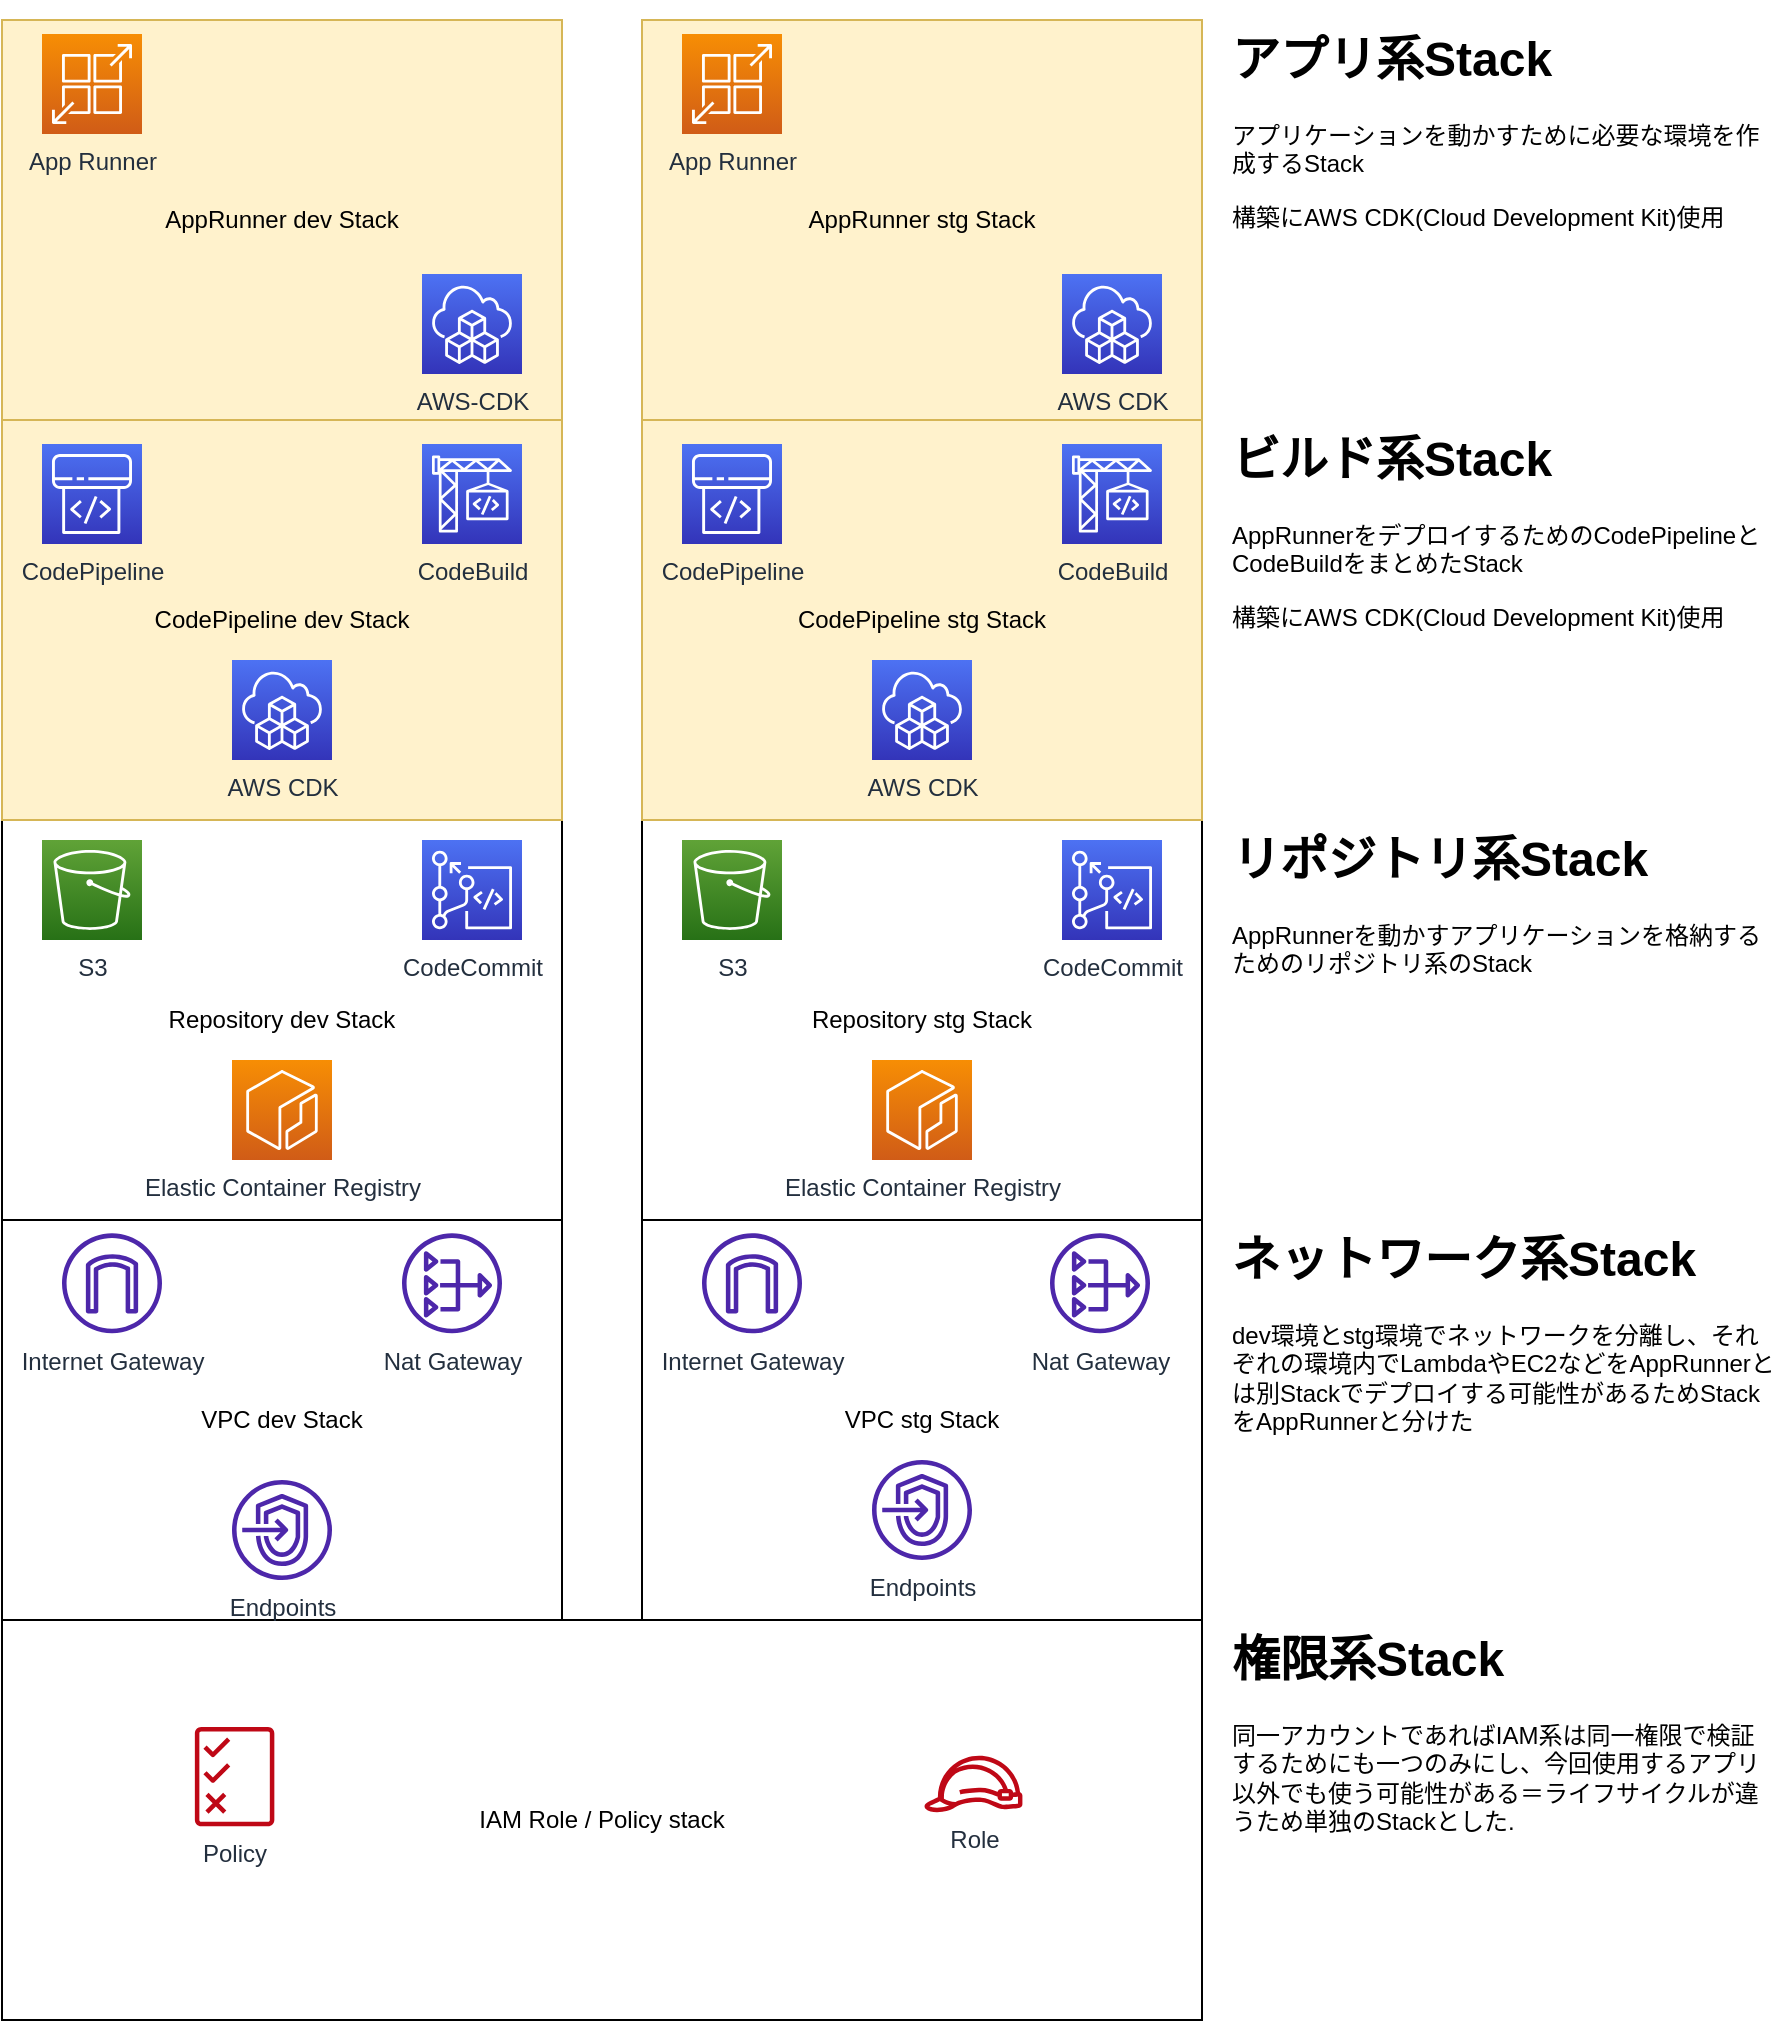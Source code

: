 <mxfile>
    <diagram id="Pj_RhXSgA7xHTGvdZZdB" name="ページ1">
        <mxGraphModel dx="1118" dy="1951" grid="1" gridSize="10" guides="1" tooltips="1" connect="1" arrows="1" fold="1" page="1" pageScale="1" pageWidth="827" pageHeight="1169" math="0" shadow="0">
            <root>
                <mxCell id="0"/>
                <mxCell id="1" parent="0"/>
                <mxCell id="28" value="&lt;h1&gt;権限系Stack&lt;/h1&gt;&lt;p&gt;同一アカウントであればIAM系は同一権限で検証するためにも一つのみにし、今回使用するアプリ以外でも使う可能性がある＝ライフサイクルが違うため単独のStackとした.&lt;/p&gt;" style="text;html=1;strokeColor=none;fillColor=none;spacing=5;spacingTop=-20;whiteSpace=wrap;overflow=hidden;rounded=0;" vertex="1" parent="1">
                    <mxGeometry x="690" y="710" width="280" height="200" as="geometry"/>
                </mxCell>
                <mxCell id="29" value="&lt;h1&gt;ネットワーク系Stack&lt;/h1&gt;&lt;p&gt;dev環境とstg環境でネットワークを分離し、それぞれの環境内でLambdaやEC2などをAppRunnerとは別Stackでデプロイする可能性があるためStackをAppRunnerと分けた&lt;/p&gt;" style="text;html=1;strokeColor=none;fillColor=none;spacing=5;spacingTop=-20;whiteSpace=wrap;overflow=hidden;rounded=0;" vertex="1" parent="1">
                    <mxGeometry x="690" y="510" width="280" height="200" as="geometry"/>
                </mxCell>
                <mxCell id="30" value="&lt;h1&gt;ビルド系Stack&lt;/h1&gt;&lt;p&gt;AppRunnerをデプロイするためのCodePipelineとCodeBuildをまとめたStack&lt;/p&gt;&lt;p&gt;構築にAWS CDK(Cloud Development Kit)使用&lt;br&gt;&lt;/p&gt;" style="text;html=1;strokeColor=none;fillColor=none;spacing=5;spacingTop=-20;whiteSpace=wrap;overflow=hidden;rounded=0;" vertex="1" parent="1">
                    <mxGeometry x="690" y="110" width="280" height="200" as="geometry"/>
                </mxCell>
                <mxCell id="35" value="&lt;h1&gt;アプリ系Stack&lt;/h1&gt;&lt;p&gt;アプリケーションを動かすために必要な環境を作成するStack&lt;/p&gt;&lt;p&gt;構築にAWS CDK(Cloud Development Kit)使用&lt;/p&gt;" style="text;html=1;strokeColor=none;fillColor=none;spacing=5;spacingTop=-20;whiteSpace=wrap;overflow=hidden;rounded=0;" vertex="1" parent="1">
                    <mxGeometry x="690" y="-90" width="280" height="200" as="geometry"/>
                </mxCell>
                <mxCell id="38" value="&lt;h1&gt;リポジトリ系Stack&lt;/h1&gt;&lt;p&gt;AppRunnerを動かすアプリケーションを格納するためのリポジトリ系のStack&lt;/p&gt;" style="text;html=1;strokeColor=none;fillColor=none;spacing=5;spacingTop=-20;whiteSpace=wrap;overflow=hidden;rounded=0;" vertex="1" parent="1">
                    <mxGeometry x="690" y="310" width="280" height="200" as="geometry"/>
                </mxCell>
                <mxCell id="42" value="" style="group" vertex="1" connectable="0" parent="1">
                    <mxGeometry x="80" y="710" width="600" height="200" as="geometry"/>
                </mxCell>
                <mxCell id="56" value="" style="group" vertex="1" connectable="0" parent="42">
                    <mxGeometry width="600" height="200" as="geometry"/>
                </mxCell>
                <mxCell id="2" value="IAM Role / Policy stack" style="rounded=0;whiteSpace=wrap;html=1;" vertex="1" parent="56">
                    <mxGeometry width="600" height="200" as="geometry"/>
                </mxCell>
                <mxCell id="12" value="Role" style="sketch=0;outlineConnect=0;fontColor=#232F3E;gradientColor=none;fillColor=#BF0816;strokeColor=none;dashed=0;verticalLabelPosition=bottom;verticalAlign=top;align=center;html=1;fontSize=12;fontStyle=0;aspect=fixed;pointerEvents=1;shape=mxgraph.aws4.role;" vertex="1" parent="56">
                    <mxGeometry x="460.714" y="67.867" width="50" height="28.2" as="geometry"/>
                </mxCell>
                <mxCell id="27" value="Policy" style="sketch=0;outlineConnect=0;fontColor=#232F3E;gradientColor=none;fillColor=#BF0816;strokeColor=none;dashed=0;verticalLabelPosition=bottom;verticalAlign=top;align=center;html=1;fontSize=12;fontStyle=0;aspect=fixed;pointerEvents=1;shape=mxgraph.aws4.permissions;" vertex="1" parent="56">
                    <mxGeometry x="96.429" y="53.333" width="39.74" height="50" as="geometry"/>
                </mxCell>
                <mxCell id="48" value="" style="group" vertex="1" connectable="0" parent="1">
                    <mxGeometry x="80" y="510" width="280" height="200" as="geometry"/>
                </mxCell>
                <mxCell id="4" value="VPC dev Stack" style="rounded=0;whiteSpace=wrap;html=1;" vertex="1" parent="48">
                    <mxGeometry width="280" height="200" as="geometry"/>
                </mxCell>
                <mxCell id="13" value="Nat Gateway" style="sketch=0;outlineConnect=0;fontColor=#232F3E;gradientColor=none;fillColor=#4D27AA;strokeColor=none;dashed=0;verticalLabelPosition=bottom;verticalAlign=top;align=center;html=1;fontSize=12;fontStyle=0;aspect=fixed;pointerEvents=1;shape=mxgraph.aws4.nat_gateway;" vertex="1" parent="48">
                    <mxGeometry x="200" y="6.67" width="50" height="50" as="geometry"/>
                </mxCell>
                <mxCell id="14" value="Endpoints" style="sketch=0;outlineConnect=0;fontColor=#232F3E;gradientColor=none;fillColor=#4D27AA;strokeColor=none;dashed=0;verticalLabelPosition=bottom;verticalAlign=top;align=center;html=1;fontSize=12;fontStyle=0;aspect=fixed;pointerEvents=1;shape=mxgraph.aws4.endpoints;" vertex="1" parent="48">
                    <mxGeometry x="115" y="130.003" width="50" height="50" as="geometry"/>
                </mxCell>
                <mxCell id="15" value="Internet Gateway" style="sketch=0;outlineConnect=0;fontColor=#232F3E;gradientColor=none;fillColor=#4D27AA;strokeColor=none;dashed=0;verticalLabelPosition=bottom;verticalAlign=top;align=center;html=1;fontSize=12;fontStyle=0;aspect=fixed;pointerEvents=1;shape=mxgraph.aws4.internet_gateway;" vertex="1" parent="48">
                    <mxGeometry x="30" y="6.67" width="50" height="50" as="geometry"/>
                </mxCell>
                <mxCell id="49" value="" style="group" vertex="1" connectable="0" parent="1">
                    <mxGeometry x="400" y="510" width="280" height="200" as="geometry"/>
                </mxCell>
                <mxCell id="6" value="VPC stg Stack" style="rounded=0;whiteSpace=wrap;html=1;" vertex="1" parent="49">
                    <mxGeometry width="280" height="200" as="geometry"/>
                </mxCell>
                <mxCell id="16" value="Nat Gateway" style="sketch=0;outlineConnect=0;fontColor=#232F3E;gradientColor=none;fillColor=#4D27AA;strokeColor=none;dashed=0;verticalLabelPosition=bottom;verticalAlign=top;align=center;html=1;fontSize=12;fontStyle=0;aspect=fixed;pointerEvents=1;shape=mxgraph.aws4.nat_gateway;" vertex="1" parent="49">
                    <mxGeometry x="204" y="6.667" width="50" height="50" as="geometry"/>
                </mxCell>
                <mxCell id="17" value="Endpoints" style="sketch=0;outlineConnect=0;fontColor=#232F3E;gradientColor=none;fillColor=#4D27AA;strokeColor=none;dashed=0;verticalLabelPosition=bottom;verticalAlign=top;align=center;html=1;fontSize=12;fontStyle=0;aspect=fixed;pointerEvents=1;shape=mxgraph.aws4.endpoints;" vertex="1" parent="49">
                    <mxGeometry x="115" y="120" width="50" height="50" as="geometry"/>
                </mxCell>
                <mxCell id="18" value="Internet Gateway" style="sketch=0;outlineConnect=0;fontColor=#232F3E;gradientColor=none;fillColor=#4D27AA;strokeColor=none;dashed=0;verticalLabelPosition=bottom;verticalAlign=top;align=center;html=1;fontSize=12;fontStyle=0;aspect=fixed;pointerEvents=1;shape=mxgraph.aws4.internet_gateway;" vertex="1" parent="49">
                    <mxGeometry x="30" y="6.667" width="50" height="50" as="geometry"/>
                </mxCell>
                <mxCell id="50" value="" style="group" vertex="1" connectable="0" parent="1">
                    <mxGeometry x="80" y="310" width="280" height="200" as="geometry"/>
                </mxCell>
                <mxCell id="36" value="Repository dev Stack" style="rounded=0;whiteSpace=wrap;html=1;" vertex="1" parent="50">
                    <mxGeometry width="280" height="200" as="geometry"/>
                </mxCell>
                <mxCell id="39" value="S3" style="sketch=0;points=[[0,0,0],[0.25,0,0],[0.5,0,0],[0.75,0,0],[1,0,0],[0,1,0],[0.25,1,0],[0.5,1,0],[0.75,1,0],[1,1,0],[0,0.25,0],[0,0.5,0],[0,0.75,0],[1,0.25,0],[1,0.5,0],[1,0.75,0]];outlineConnect=0;fontColor=#232F3E;gradientColor=#60A337;gradientDirection=north;fillColor=#277116;strokeColor=#ffffff;dashed=0;verticalLabelPosition=bottom;verticalAlign=top;align=center;html=1;fontSize=12;fontStyle=0;aspect=fixed;shape=mxgraph.aws4.resourceIcon;resIcon=mxgraph.aws4.s3;" vertex="1" parent="50">
                    <mxGeometry x="20" y="10" width="50" height="50" as="geometry"/>
                </mxCell>
                <mxCell id="43" value="Elastic Container Registry" style="sketch=0;points=[[0,0,0],[0.25,0,0],[0.5,0,0],[0.75,0,0],[1,0,0],[0,1,0],[0.25,1,0],[0.5,1,0],[0.75,1,0],[1,1,0],[0,0.25,0],[0,0.5,0],[0,0.75,0],[1,0.25,0],[1,0.5,0],[1,0.75,0]];outlineConnect=0;fontColor=#232F3E;gradientColor=#F78E04;gradientDirection=north;fillColor=#D05C17;strokeColor=#ffffff;dashed=0;verticalLabelPosition=bottom;verticalAlign=top;align=center;html=1;fontSize=12;fontStyle=0;aspect=fixed;shape=mxgraph.aws4.resourceIcon;resIcon=mxgraph.aws4.ecr;" vertex="1" parent="50">
                    <mxGeometry x="115" y="120" width="50" height="50" as="geometry"/>
                </mxCell>
                <mxCell id="44" value="CodeCommit" style="sketch=0;points=[[0,0,0],[0.25,0,0],[0.5,0,0],[0.75,0,0],[1,0,0],[0,1,0],[0.25,1,0],[0.5,1,0],[0.75,1,0],[1,1,0],[0,0.25,0],[0,0.5,0],[0,0.75,0],[1,0.25,0],[1,0.5,0],[1,0.75,0]];outlineConnect=0;fontColor=#232F3E;gradientColor=#4D72F3;gradientDirection=north;fillColor=#3334B9;strokeColor=#ffffff;dashed=0;verticalLabelPosition=bottom;verticalAlign=top;align=center;html=1;fontSize=12;fontStyle=0;aspect=fixed;shape=mxgraph.aws4.resourceIcon;resIcon=mxgraph.aws4.codecommit;" vertex="1" parent="50">
                    <mxGeometry x="210" y="10" width="50" height="50" as="geometry"/>
                </mxCell>
                <mxCell id="51" value="" style="group" vertex="1" connectable="0" parent="1">
                    <mxGeometry x="400" y="310" width="280" height="200" as="geometry"/>
                </mxCell>
                <mxCell id="37" value="Repository stg Stack" style="rounded=0;whiteSpace=wrap;html=1;" vertex="1" parent="51">
                    <mxGeometry width="280" height="200" as="geometry"/>
                </mxCell>
                <mxCell id="45" value="S3" style="sketch=0;points=[[0,0,0],[0.25,0,0],[0.5,0,0],[0.75,0,0],[1,0,0],[0,1,0],[0.25,1,0],[0.5,1,0],[0.75,1,0],[1,1,0],[0,0.25,0],[0,0.5,0],[0,0.75,0],[1,0.25,0],[1,0.5,0],[1,0.75,0]];outlineConnect=0;fontColor=#232F3E;gradientColor=#60A337;gradientDirection=north;fillColor=#277116;strokeColor=#ffffff;dashed=0;verticalLabelPosition=bottom;verticalAlign=top;align=center;html=1;fontSize=12;fontStyle=0;aspect=fixed;shape=mxgraph.aws4.resourceIcon;resIcon=mxgraph.aws4.s3;" vertex="1" parent="51">
                    <mxGeometry x="20" y="10" width="50" height="50" as="geometry"/>
                </mxCell>
                <mxCell id="46" value="Elastic Container Registry" style="sketch=0;points=[[0,0,0],[0.25,0,0],[0.5,0,0],[0.75,0,0],[1,0,0],[0,1,0],[0.25,1,0],[0.5,1,0],[0.75,1,0],[1,1,0],[0,0.25,0],[0,0.5,0],[0,0.75,0],[1,0.25,0],[1,0.5,0],[1,0.75,0]];outlineConnect=0;fontColor=#232F3E;gradientColor=#F78E04;gradientDirection=north;fillColor=#D05C17;strokeColor=#ffffff;dashed=0;verticalLabelPosition=bottom;verticalAlign=top;align=center;html=1;fontSize=12;fontStyle=0;aspect=fixed;shape=mxgraph.aws4.resourceIcon;resIcon=mxgraph.aws4.ecr;" vertex="1" parent="51">
                    <mxGeometry x="115" y="120" width="50" height="50" as="geometry"/>
                </mxCell>
                <mxCell id="47" value="CodeCommit" style="sketch=0;points=[[0,0,0],[0.25,0,0],[0.5,0,0],[0.75,0,0],[1,0,0],[0,1,0],[0.25,1,0],[0.5,1,0],[0.75,1,0],[1,1,0],[0,0.25,0],[0,0.5,0],[0,0.75,0],[1,0.25,0],[1,0.5,0],[1,0.75,0]];outlineConnect=0;fontColor=#232F3E;gradientColor=#4D72F3;gradientDirection=north;fillColor=#3334B9;strokeColor=#ffffff;dashed=0;verticalLabelPosition=bottom;verticalAlign=top;align=center;html=1;fontSize=12;fontStyle=0;aspect=fixed;shape=mxgraph.aws4.resourceIcon;resIcon=mxgraph.aws4.codecommit;" vertex="1" parent="51">
                    <mxGeometry x="210" y="10" width="50" height="50" as="geometry"/>
                </mxCell>
                <mxCell id="52" value="" style="group" vertex="1" connectable="0" parent="1">
                    <mxGeometry x="400" y="110" width="280" height="200" as="geometry"/>
                </mxCell>
                <mxCell id="9" value="CodePipeline stg Stack" style="rounded=0;whiteSpace=wrap;html=1;fillColor=#fff2cc;strokeColor=#d6b656;" vertex="1" parent="52">
                    <mxGeometry width="280" height="200" as="geometry"/>
                </mxCell>
                <mxCell id="21" value="CodePipeline" style="sketch=0;points=[[0,0,0],[0.25,0,0],[0.5,0,0],[0.75,0,0],[1,0,0],[0,1,0],[0.25,1,0],[0.5,1,0],[0.75,1,0],[1,1,0],[0,0.25,0],[0,0.5,0],[0,0.75,0],[1,0.25,0],[1,0.5,0],[1,0.75,0]];outlineConnect=0;fontColor=#232F3E;gradientColor=#4D72F3;gradientDirection=north;fillColor=#3334B9;strokeColor=#ffffff;dashed=0;verticalLabelPosition=bottom;verticalAlign=top;align=center;html=1;fontSize=12;fontStyle=0;aspect=fixed;shape=mxgraph.aws4.resourceIcon;resIcon=mxgraph.aws4.codepipeline;" vertex="1" parent="52">
                    <mxGeometry x="20" y="12" width="50" height="50" as="geometry"/>
                </mxCell>
                <mxCell id="22" value="CodeBuild" style="sketch=0;points=[[0,0,0],[0.25,0,0],[0.5,0,0],[0.75,0,0],[1,0,0],[0,1,0],[0.25,1,0],[0.5,1,0],[0.75,1,0],[1,1,0],[0,0.25,0],[0,0.5,0],[0,0.75,0],[1,0.25,0],[1,0.5,0],[1,0.75,0]];outlineConnect=0;fontColor=#232F3E;gradientColor=#4D72F3;gradientDirection=north;fillColor=#3334B9;strokeColor=#ffffff;dashed=0;verticalLabelPosition=bottom;verticalAlign=top;align=center;html=1;fontSize=12;fontStyle=0;aspect=fixed;shape=mxgraph.aws4.resourceIcon;resIcon=mxgraph.aws4.codebuild;" vertex="1" parent="52">
                    <mxGeometry x="210" y="12" width="50" height="50" as="geometry"/>
                </mxCell>
                <mxCell id="34" value="AWS CDK" style="sketch=0;points=[[0,0,0],[0.25,0,0],[0.5,0,0],[0.75,0,0],[1,0,0],[0,1,0],[0.25,1,0],[0.5,1,0],[0.75,1,0],[1,1,0],[0,0.25,0],[0,0.5,0],[0,0.75,0],[1,0.25,0],[1,0.5,0],[1,0.75,0]];outlineConnect=0;fontColor=#232F3E;gradientColor=#4D72F3;gradientDirection=north;fillColor=#3334B9;strokeColor=#ffffff;dashed=0;verticalLabelPosition=bottom;verticalAlign=top;align=center;html=1;fontSize=12;fontStyle=0;aspect=fixed;shape=mxgraph.aws4.resourceIcon;resIcon=mxgraph.aws4.cloud_development_kit;" vertex="1" parent="52">
                    <mxGeometry x="115" y="120" width="50" height="50" as="geometry"/>
                </mxCell>
                <mxCell id="53" value="" style="group" vertex="1" connectable="0" parent="1">
                    <mxGeometry x="80" y="110" width="280" height="200" as="geometry"/>
                </mxCell>
                <mxCell id="8" value="CodePipeline dev Stack" style="rounded=0;whiteSpace=wrap;html=1;fillColor=#fff2cc;strokeColor=#d6b656;" vertex="1" parent="53">
                    <mxGeometry width="280" height="200" as="geometry"/>
                </mxCell>
                <mxCell id="19" value="CodePipeline" style="sketch=0;points=[[0,0,0],[0.25,0,0],[0.5,0,0],[0.75,0,0],[1,0,0],[0,1,0],[0.25,1,0],[0.5,1,0],[0.75,1,0],[1,1,0],[0,0.25,0],[0,0.5,0],[0,0.75,0],[1,0.25,0],[1,0.5,0],[1,0.75,0]];outlineConnect=0;fontColor=#232F3E;gradientColor=#4D72F3;gradientDirection=north;fillColor=#3334B9;strokeColor=#ffffff;dashed=0;verticalLabelPosition=bottom;verticalAlign=top;align=center;html=1;fontSize=12;fontStyle=0;aspect=fixed;shape=mxgraph.aws4.resourceIcon;resIcon=mxgraph.aws4.codepipeline;" vertex="1" parent="53">
                    <mxGeometry x="20" y="12" width="50" height="50" as="geometry"/>
                </mxCell>
                <mxCell id="20" value="CodeBuild" style="sketch=0;points=[[0,0,0],[0.25,0,0],[0.5,0,0],[0.75,0,0],[1,0,0],[0,1,0],[0.25,1,0],[0.5,1,0],[0.75,1,0],[1,1,0],[0,0.25,0],[0,0.5,0],[0,0.75,0],[1,0.25,0],[1,0.5,0],[1,0.75,0]];outlineConnect=0;fontColor=#232F3E;gradientColor=#4D72F3;gradientDirection=north;fillColor=#3334B9;strokeColor=#ffffff;dashed=0;verticalLabelPosition=bottom;verticalAlign=top;align=center;html=1;fontSize=12;fontStyle=0;aspect=fixed;shape=mxgraph.aws4.resourceIcon;resIcon=mxgraph.aws4.codebuild;" vertex="1" parent="53">
                    <mxGeometry x="210" y="12" width="50" height="50" as="geometry"/>
                </mxCell>
                <mxCell id="33" value="AWS CDK" style="sketch=0;points=[[0,0,0],[0.25,0,0],[0.5,0,0],[0.75,0,0],[1,0,0],[0,1,0],[0.25,1,0],[0.5,1,0],[0.75,1,0],[1,1,0],[0,0.25,0],[0,0.5,0],[0,0.75,0],[1,0.25,0],[1,0.5,0],[1,0.75,0]];outlineConnect=0;fontColor=#232F3E;gradientColor=#4D72F3;gradientDirection=north;fillColor=#3334B9;strokeColor=#ffffff;dashed=0;verticalLabelPosition=bottom;verticalAlign=top;align=center;html=1;fontSize=12;fontStyle=0;aspect=fixed;shape=mxgraph.aws4.resourceIcon;resIcon=mxgraph.aws4.cloud_development_kit;" vertex="1" parent="53">
                    <mxGeometry x="115" y="120" width="50" height="50" as="geometry"/>
                </mxCell>
                <mxCell id="54" value="" style="group" vertex="1" connectable="0" parent="1">
                    <mxGeometry x="400" y="-90" width="280" height="200" as="geometry"/>
                </mxCell>
                <mxCell id="11" value="AppRunner stg Stack" style="rounded=0;whiteSpace=wrap;html=1;fillColor=#fff2cc;strokeColor=#d6b656;" vertex="1" parent="54">
                    <mxGeometry width="280" height="200" as="geometry"/>
                </mxCell>
                <mxCell id="25" value="App Runner" style="sketch=0;points=[[0,0,0],[0.25,0,0],[0.5,0,0],[0.75,0,0],[1,0,0],[0,1,0],[0.25,1,0],[0.5,1,0],[0.75,1,0],[1,1,0],[0,0.25,0],[0,0.5,0],[0,0.75,0],[1,0.25,0],[1,0.5,0],[1,0.75,0]];outlineConnect=0;fontColor=#232F3E;gradientColor=#F78E04;gradientDirection=north;fillColor=#D05C17;strokeColor=#ffffff;dashed=0;verticalLabelPosition=bottom;verticalAlign=top;align=center;html=1;fontSize=12;fontStyle=0;aspect=fixed;shape=mxgraph.aws4.resourceIcon;resIcon=mxgraph.aws4.app_runner;" vertex="1" parent="54">
                    <mxGeometry x="20" y="7" width="50" height="50" as="geometry"/>
                </mxCell>
                <mxCell id="32" value="AWS CDK" style="sketch=0;points=[[0,0,0],[0.25,0,0],[0.5,0,0],[0.75,0,0],[1,0,0],[0,1,0],[0.25,1,0],[0.5,1,0],[0.75,1,0],[1,1,0],[0,0.25,0],[0,0.5,0],[0,0.75,0],[1,0.25,0],[1,0.5,0],[1,0.75,0]];outlineConnect=0;fontColor=#232F3E;gradientColor=#4D72F3;gradientDirection=north;fillColor=#3334B9;strokeColor=#ffffff;dashed=0;verticalLabelPosition=bottom;verticalAlign=top;align=center;html=1;fontSize=12;fontStyle=0;aspect=fixed;shape=mxgraph.aws4.resourceIcon;resIcon=mxgraph.aws4.cloud_development_kit;" vertex="1" parent="54">
                    <mxGeometry x="210" y="127" width="50" height="50" as="geometry"/>
                </mxCell>
                <mxCell id="55" value="" style="group" vertex="1" connectable="0" parent="1">
                    <mxGeometry x="80" y="-90" width="280" height="200" as="geometry"/>
                </mxCell>
                <mxCell id="10" value="AppRunner dev Stack" style="rounded=0;whiteSpace=wrap;html=1;fillColor=#fff2cc;strokeColor=#d6b656;" vertex="1" parent="55">
                    <mxGeometry width="280" height="200" as="geometry"/>
                </mxCell>
                <mxCell id="23" value="App Runner" style="sketch=0;points=[[0,0,0],[0.25,0,0],[0.5,0,0],[0.75,0,0],[1,0,0],[0,1,0],[0.25,1,0],[0.5,1,0],[0.75,1,0],[1,1,0],[0,0.25,0],[0,0.5,0],[0,0.75,0],[1,0.25,0],[1,0.5,0],[1,0.75,0]];outlineConnect=0;fontColor=#232F3E;gradientColor=#F78E04;gradientDirection=north;fillColor=#D05C17;strokeColor=#ffffff;dashed=0;verticalLabelPosition=bottom;verticalAlign=top;align=center;html=1;fontSize=12;fontStyle=0;aspect=fixed;shape=mxgraph.aws4.resourceIcon;resIcon=mxgraph.aws4.app_runner;" vertex="1" parent="55">
                    <mxGeometry x="20" y="7" width="50" height="50" as="geometry"/>
                </mxCell>
                <mxCell id="31" value="AWS-CDK" style="sketch=0;points=[[0,0,0],[0.25,0,0],[0.5,0,0],[0.75,0,0],[1,0,0],[0,1,0],[0.25,1,0],[0.5,1,0],[0.75,1,0],[1,1,0],[0,0.25,0],[0,0.5,0],[0,0.75,0],[1,0.25,0],[1,0.5,0],[1,0.75,0]];outlineConnect=0;fontColor=#232F3E;gradientColor=#4D72F3;gradientDirection=north;fillColor=#3334B9;strokeColor=#ffffff;dashed=0;verticalLabelPosition=bottom;verticalAlign=top;align=center;html=1;fontSize=12;fontStyle=0;aspect=fixed;shape=mxgraph.aws4.resourceIcon;resIcon=mxgraph.aws4.cloud_development_kit;" vertex="1" parent="55">
                    <mxGeometry x="210" y="127" width="50" height="50" as="geometry"/>
                </mxCell>
            </root>
        </mxGraphModel>
    </diagram>
</mxfile>